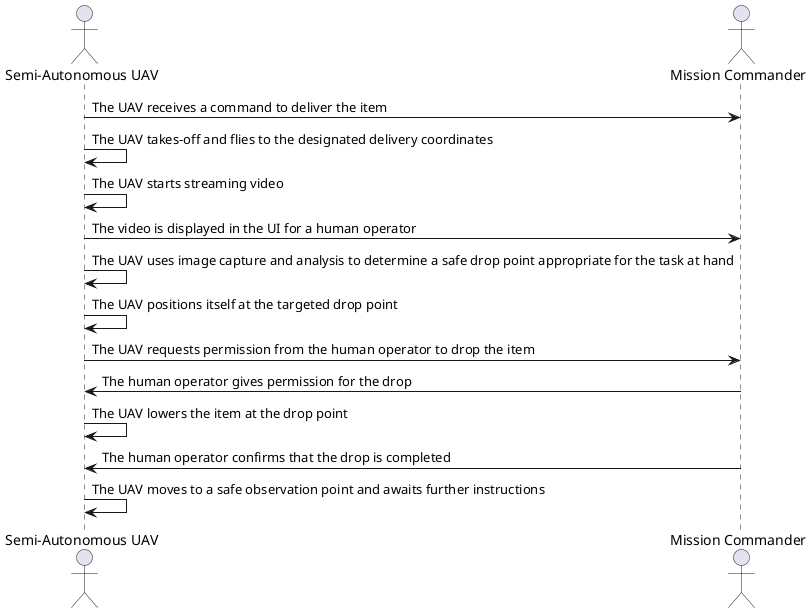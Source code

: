 @startuml "Item Drop Sequence Diagram"

actor "Semi-Autonomous UAV" as UAV
actor "Mission Commander" as Commander

UAV -> Commander: The UAV receives a command to deliver the item
UAV -> UAV: The UAV takes-off and flies to the designated delivery coordinates
UAV -> UAV: The UAV starts streaming video
UAV -> Commander: The video is displayed in the UI for a human operator
UAV -> UAV: The UAV uses image capture and analysis to determine a safe drop point appropriate for the task at hand
UAV -> UAV: The UAV positions itself at the targeted drop point
UAV -> Commander: The UAV requests permission from the human operator to drop the item
Commander -> UAV: The human operator gives permission for the drop
UAV -> UAV: The UAV lowers the item at the drop point
Commander -> UAV: The human operator confirms that the drop is completed
UAV -> UAV: The UAV moves to a safe observation point and awaits further instructions

@enduml
